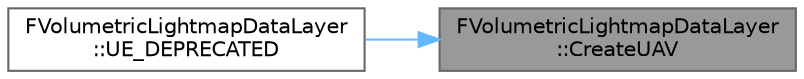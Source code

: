 digraph "FVolumetricLightmapDataLayer::CreateUAV"
{
 // INTERACTIVE_SVG=YES
 // LATEX_PDF_SIZE
  bgcolor="transparent";
  edge [fontname=Helvetica,fontsize=10,labelfontname=Helvetica,labelfontsize=10];
  node [fontname=Helvetica,fontsize=10,shape=box,height=0.2,width=0.4];
  rankdir="RL";
  Node1 [id="Node000001",label="FVolumetricLightmapDataLayer\l::CreateUAV",height=0.2,width=0.4,color="gray40", fillcolor="grey60", style="filled", fontcolor="black",tooltip=" "];
  Node1 -> Node2 [id="edge1_Node000001_Node000002",dir="back",color="steelblue1",style="solid",tooltip=" "];
  Node2 [id="Node000002",label="FVolumetricLightmapDataLayer\l::UE_DEPRECATED",height=0.2,width=0.4,color="grey40", fillcolor="white", style="filled",URL="$d3/dba/classFVolumetricLightmapDataLayer.html#a617151cae5d3d2d87272d6f0c86caee5",tooltip=" "];
}
